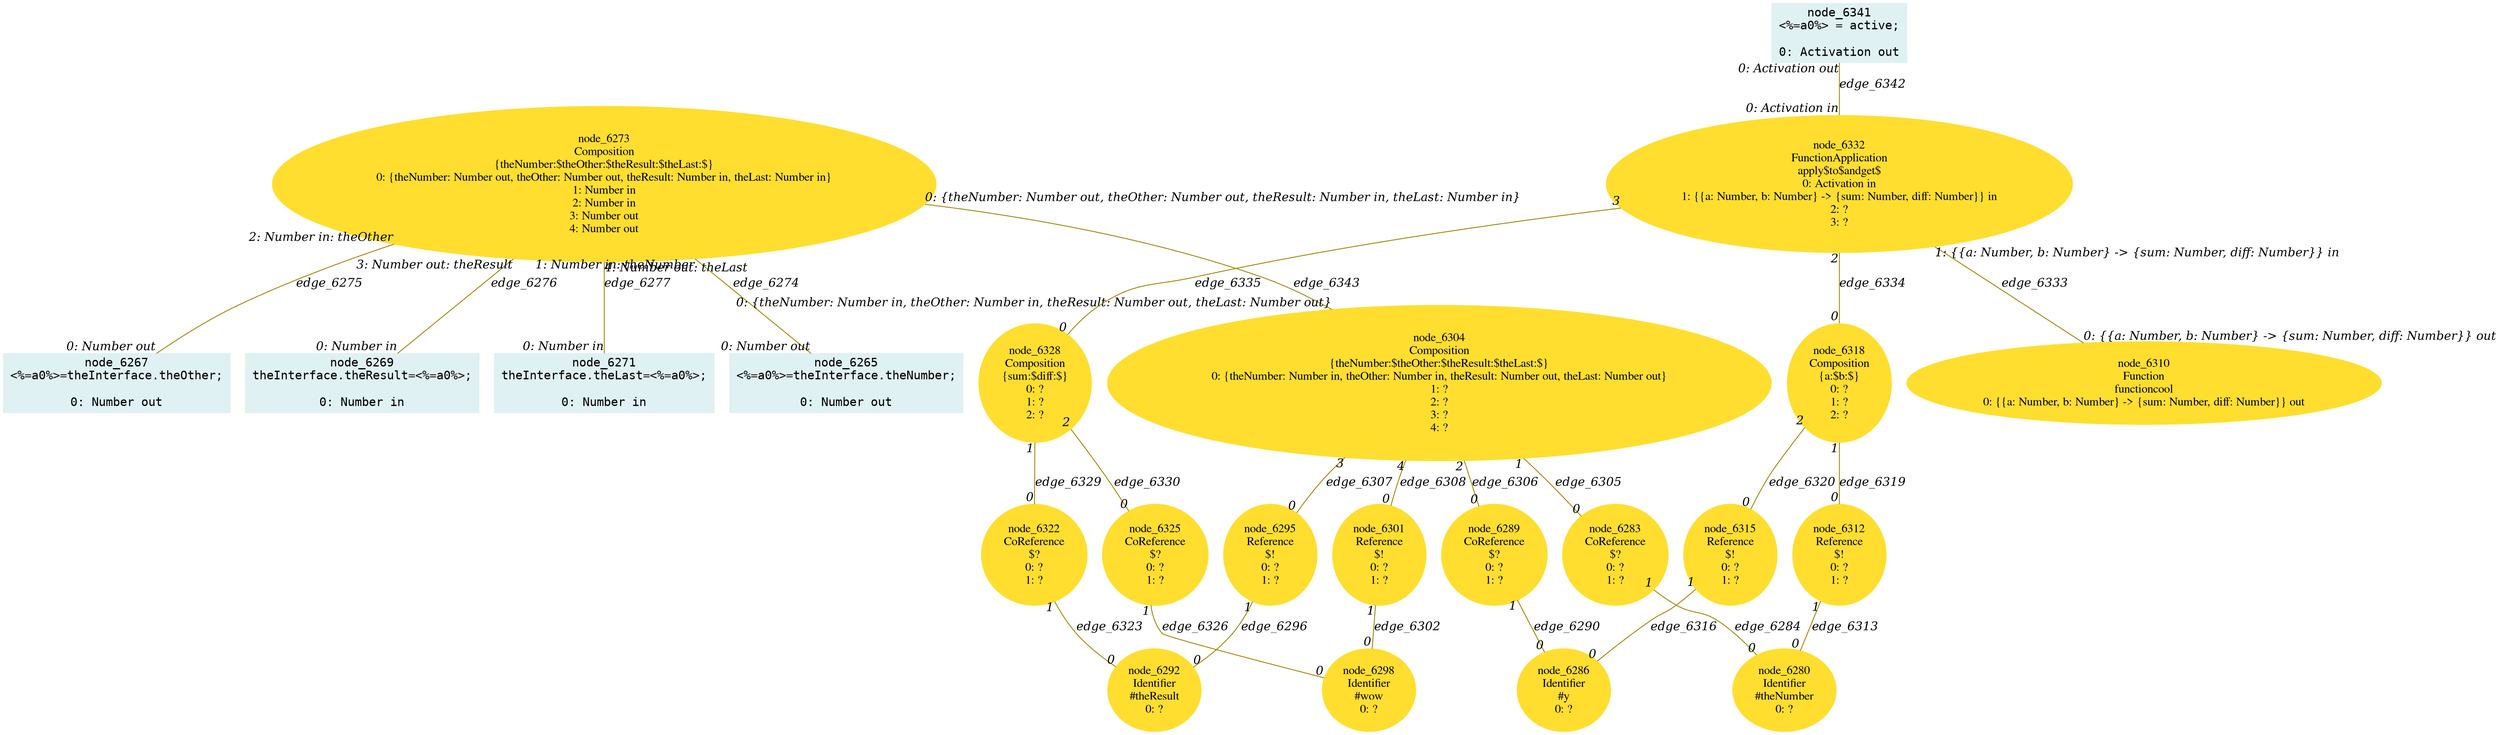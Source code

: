 digraph g{node_6265 [shape="box", style="filled", color="#dff1f2", fontname="Courier", label="node_6265
<%=a0%>=theInterface.theNumber;

0: Number out" ]
node_6267 [shape="box", style="filled", color="#dff1f2", fontname="Courier", label="node_6267
<%=a0%>=theInterface.theOther;

0: Number out" ]
node_6269 [shape="box", style="filled", color="#dff1f2", fontname="Courier", label="node_6269
theInterface.theResult=<%=a0%>;

0: Number in" ]
node_6271 [shape="box", style="filled", color="#dff1f2", fontname="Courier", label="node_6271
theInterface.theLast=<%=a0%>;

0: Number in" ]
node_6273 [shape="ellipse", style="filled", color="#ffde2f", fontname="Times", label="node_6273
Composition
{theNumber:$theOther:$theResult:$theLast:$}
0: {theNumber: Number out, theOther: Number out, theResult: Number in, theLast: Number in}
1: Number in
2: Number in
3: Number out
4: Number out" ]
node_6280 [shape="ellipse", style="filled", color="#ffde2f", fontname="Times", label="node_6280
Identifier
#theNumber
0: ?" ]
node_6283 [shape="ellipse", style="filled", color="#ffde2f", fontname="Times", label="node_6283
CoReference
$?
0: ?
1: ?" ]
node_6286 [shape="ellipse", style="filled", color="#ffde2f", fontname="Times", label="node_6286
Identifier
#y
0: ?" ]
node_6289 [shape="ellipse", style="filled", color="#ffde2f", fontname="Times", label="node_6289
CoReference
$?
0: ?
1: ?" ]
node_6292 [shape="ellipse", style="filled", color="#ffde2f", fontname="Times", label="node_6292
Identifier
#theResult
0: ?" ]
node_6295 [shape="ellipse", style="filled", color="#ffde2f", fontname="Times", label="node_6295
Reference
$!
0: ?
1: ?" ]
node_6298 [shape="ellipse", style="filled", color="#ffde2f", fontname="Times", label="node_6298
Identifier
#wow
0: ?" ]
node_6301 [shape="ellipse", style="filled", color="#ffde2f", fontname="Times", label="node_6301
Reference
$!
0: ?
1: ?" ]
node_6304 [shape="ellipse", style="filled", color="#ffde2f", fontname="Times", label="node_6304
Composition
{theNumber:$theOther:$theResult:$theLast:$}
0: {theNumber: Number in, theOther: Number in, theResult: Number out, theLast: Number out}
1: ?
2: ?
3: ?
4: ?" ]
node_6310 [shape="ellipse", style="filled", color="#ffde2f", fontname="Times", label="node_6310
Function
functioncool
0: {{a: Number, b: Number} -> {sum: Number, diff: Number}} out" ]
node_6312 [shape="ellipse", style="filled", color="#ffde2f", fontname="Times", label="node_6312
Reference
$!
0: ?
1: ?" ]
node_6315 [shape="ellipse", style="filled", color="#ffde2f", fontname="Times", label="node_6315
Reference
$!
0: ?
1: ?" ]
node_6318 [shape="ellipse", style="filled", color="#ffde2f", fontname="Times", label="node_6318
Composition
{a:$b:$}
0: ?
1: ?
2: ?" ]
node_6322 [shape="ellipse", style="filled", color="#ffde2f", fontname="Times", label="node_6322
CoReference
$?
0: ?
1: ?" ]
node_6325 [shape="ellipse", style="filled", color="#ffde2f", fontname="Times", label="node_6325
CoReference
$?
0: ?
1: ?" ]
node_6328 [shape="ellipse", style="filled", color="#ffde2f", fontname="Times", label="node_6328
Composition
{sum:$diff:$}
0: ?
1: ?
2: ?" ]
node_6332 [shape="ellipse", style="filled", color="#ffde2f", fontname="Times", label="node_6332
FunctionApplication
apply$to$andget$
0: Activation in
1: {{a: Number, b: Number} -> {sum: Number, diff: Number}} in
2: ?
3: ?" ]
node_6341 [shape="box", style="filled", color="#dff1f2", fontname="Courier", label="node_6341
<%=a0%> = active;

0: Activation out" ]
node_6273 -> node_6265 [dir=none, arrowHead=none, fontname="Times-Italic", arrowsize=1, color="#9d8400", label="edge_6274",  headlabel="0: Number out", taillabel="1: Number in: theNumber" ]
node_6273 -> node_6267 [dir=none, arrowHead=none, fontname="Times-Italic", arrowsize=1, color="#9d8400", label="edge_6275",  headlabel="0: Number out", taillabel="2: Number in: theOther" ]
node_6273 -> node_6269 [dir=none, arrowHead=none, fontname="Times-Italic", arrowsize=1, color="#9d8400", label="edge_6276",  headlabel="0: Number in", taillabel="3: Number out: theResult" ]
node_6273 -> node_6271 [dir=none, arrowHead=none, fontname="Times-Italic", arrowsize=1, color="#9d8400", label="edge_6277",  headlabel="0: Number in", taillabel="4: Number out: theLast" ]
node_6283 -> node_6280 [dir=none, arrowHead=none, fontname="Times-Italic", arrowsize=1, color="#9d8400", label="edge_6284",  headlabel="0", taillabel="1" ]
node_6289 -> node_6286 [dir=none, arrowHead=none, fontname="Times-Italic", arrowsize=1, color="#9d8400", label="edge_6290",  headlabel="0", taillabel="1" ]
node_6295 -> node_6292 [dir=none, arrowHead=none, fontname="Times-Italic", arrowsize=1, color="#9d8400", label="edge_6296",  headlabel="0", taillabel="1" ]
node_6301 -> node_6298 [dir=none, arrowHead=none, fontname="Times-Italic", arrowsize=1, color="#9d8400", label="edge_6302",  headlabel="0", taillabel="1" ]
node_6304 -> node_6283 [dir=none, arrowHead=none, fontname="Times-Italic", arrowsize=1, color="#9d8400", label="edge_6305",  headlabel="0", taillabel="1" ]
node_6304 -> node_6289 [dir=none, arrowHead=none, fontname="Times-Italic", arrowsize=1, color="#9d8400", label="edge_6306",  headlabel="0", taillabel="2" ]
node_6304 -> node_6295 [dir=none, arrowHead=none, fontname="Times-Italic", arrowsize=1, color="#9d8400", label="edge_6307",  headlabel="0", taillabel="3" ]
node_6304 -> node_6301 [dir=none, arrowHead=none, fontname="Times-Italic", arrowsize=1, color="#9d8400", label="edge_6308",  headlabel="0", taillabel="4" ]
node_6312 -> node_6280 [dir=none, arrowHead=none, fontname="Times-Italic", arrowsize=1, color="#9d8400", label="edge_6313",  headlabel="0", taillabel="1" ]
node_6315 -> node_6286 [dir=none, arrowHead=none, fontname="Times-Italic", arrowsize=1, color="#9d8400", label="edge_6316",  headlabel="0", taillabel="1" ]
node_6318 -> node_6312 [dir=none, arrowHead=none, fontname="Times-Italic", arrowsize=1, color="#9d8400", label="edge_6319",  headlabel="0", taillabel="1" ]
node_6318 -> node_6315 [dir=none, arrowHead=none, fontname="Times-Italic", arrowsize=1, color="#9d8400", label="edge_6320",  headlabel="0", taillabel="2" ]
node_6322 -> node_6292 [dir=none, arrowHead=none, fontname="Times-Italic", arrowsize=1, color="#9d8400", label="edge_6323",  headlabel="0", taillabel="1" ]
node_6325 -> node_6298 [dir=none, arrowHead=none, fontname="Times-Italic", arrowsize=1, color="#9d8400", label="edge_6326",  headlabel="0", taillabel="1" ]
node_6328 -> node_6322 [dir=none, arrowHead=none, fontname="Times-Italic", arrowsize=1, color="#9d8400", label="edge_6329",  headlabel="0", taillabel="1" ]
node_6328 -> node_6325 [dir=none, arrowHead=none, fontname="Times-Italic", arrowsize=1, color="#9d8400", label="edge_6330",  headlabel="0", taillabel="2" ]
node_6332 -> node_6310 [dir=none, arrowHead=none, fontname="Times-Italic", arrowsize=1, color="#9d8400", label="edge_6333",  headlabel="0: {{a: Number, b: Number} -> {sum: Number, diff: Number}} out", taillabel="1: {{a: Number, b: Number} -> {sum: Number, diff: Number}} in" ]
node_6332 -> node_6318 [dir=none, arrowHead=none, fontname="Times-Italic", arrowsize=1, color="#9d8400", label="edge_6334",  headlabel="0", taillabel="2" ]
node_6332 -> node_6328 [dir=none, arrowHead=none, fontname="Times-Italic", arrowsize=1, color="#9d8400", label="edge_6335",  headlabel="0", taillabel="3" ]
node_6341 -> node_6332 [dir=none, arrowHead=none, fontname="Times-Italic", arrowsize=1, color="#9d8400", label="edge_6342",  headlabel="0: Activation in", taillabel="0: Activation out" ]
node_6273 -> node_6304 [dir=none, arrowHead=none, fontname="Times-Italic", arrowsize=1, color="#9d8400", label="edge_6343",  headlabel="0: {theNumber: Number in, theOther: Number in, theResult: Number out, theLast: Number out}", taillabel="0: {theNumber: Number out, theOther: Number out, theResult: Number in, theLast: Number in}" ]
}